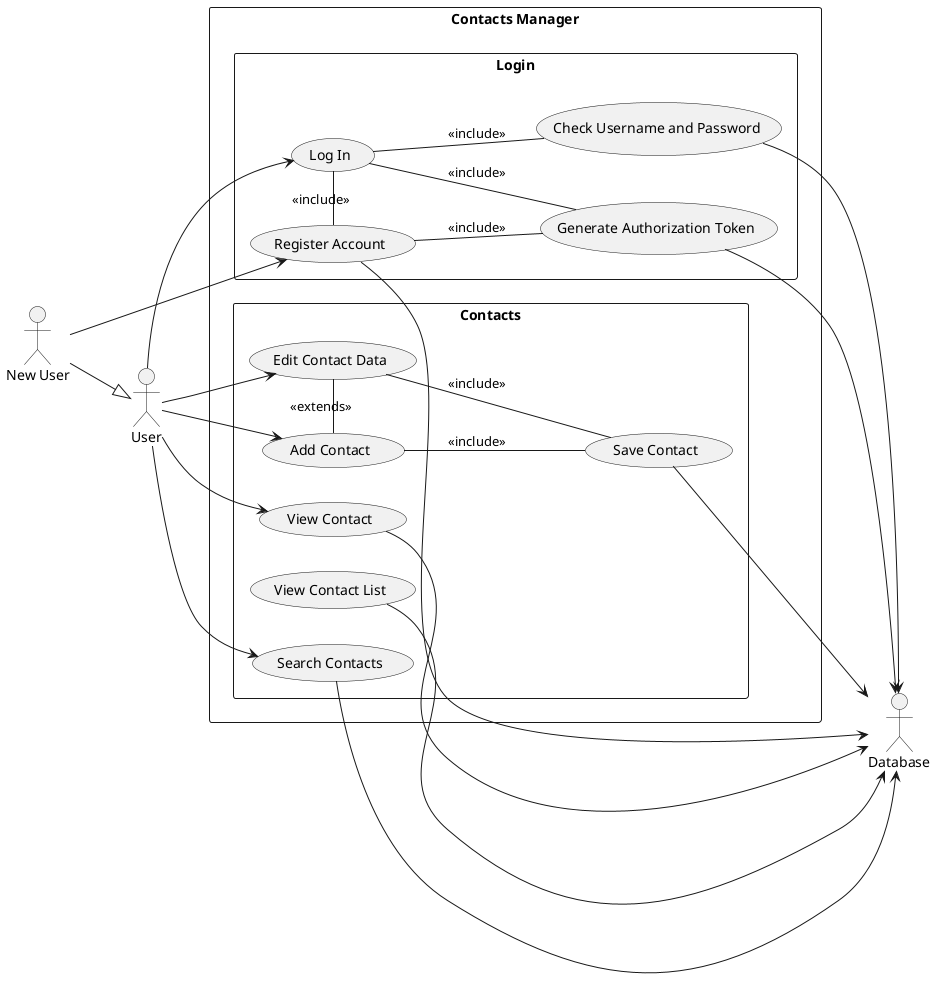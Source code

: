 @startuml
left to right direction

:User:
:New User:
:Database:


:New User: --|> :User:

Rectangle "Contacts Manager" {
    Rectangle Login {
        (Register Account)
        (Log In)

        (Generate Authorization Token)
        (Check Username and Password)
    }

    Rectangle Contacts {
        (Add Contact)
        (View Contact)
        (View Contact List)
        (Edit Contact Data)
        (Search Contacts)

        (Save Contact)
    }
}

(Add Contact) - (Edit Contact Data) : <<extends>>
(Register Account) - (Log In) : <<include>>

' Logged in user relations
:User: --> (Add Contact)
:User: --> (View Contact)
:User: --> (Edit Contact Data)
:User: --> (Search Contacts)

' Register and login user relations
:New User: --> (Register Account)
:User: --> (Log In)

' Register backend/database relations
(Register Account) --> :Database:
(Register Account) -- (Generate Authorization Token) : <<include>>
(Log In) -- (Check Username and Password) : <<include>>
(Log In) -- (Generate Authorization Token) : <<include>>
(Check Username and Password) --> :Database:
(Generate Authorization Token) --> :Database:

' Contacts Database Relations
(Save Contact) -- (Add Contact) : <<include>>
(Search Contacts) --> :Database:
(View Contact) --> :Database:
(View Contact List) --> :Database:

(Edit Contact Data) -- (Save Contact) : <<include>>
(Save Contact) --> :Database:

@enduml